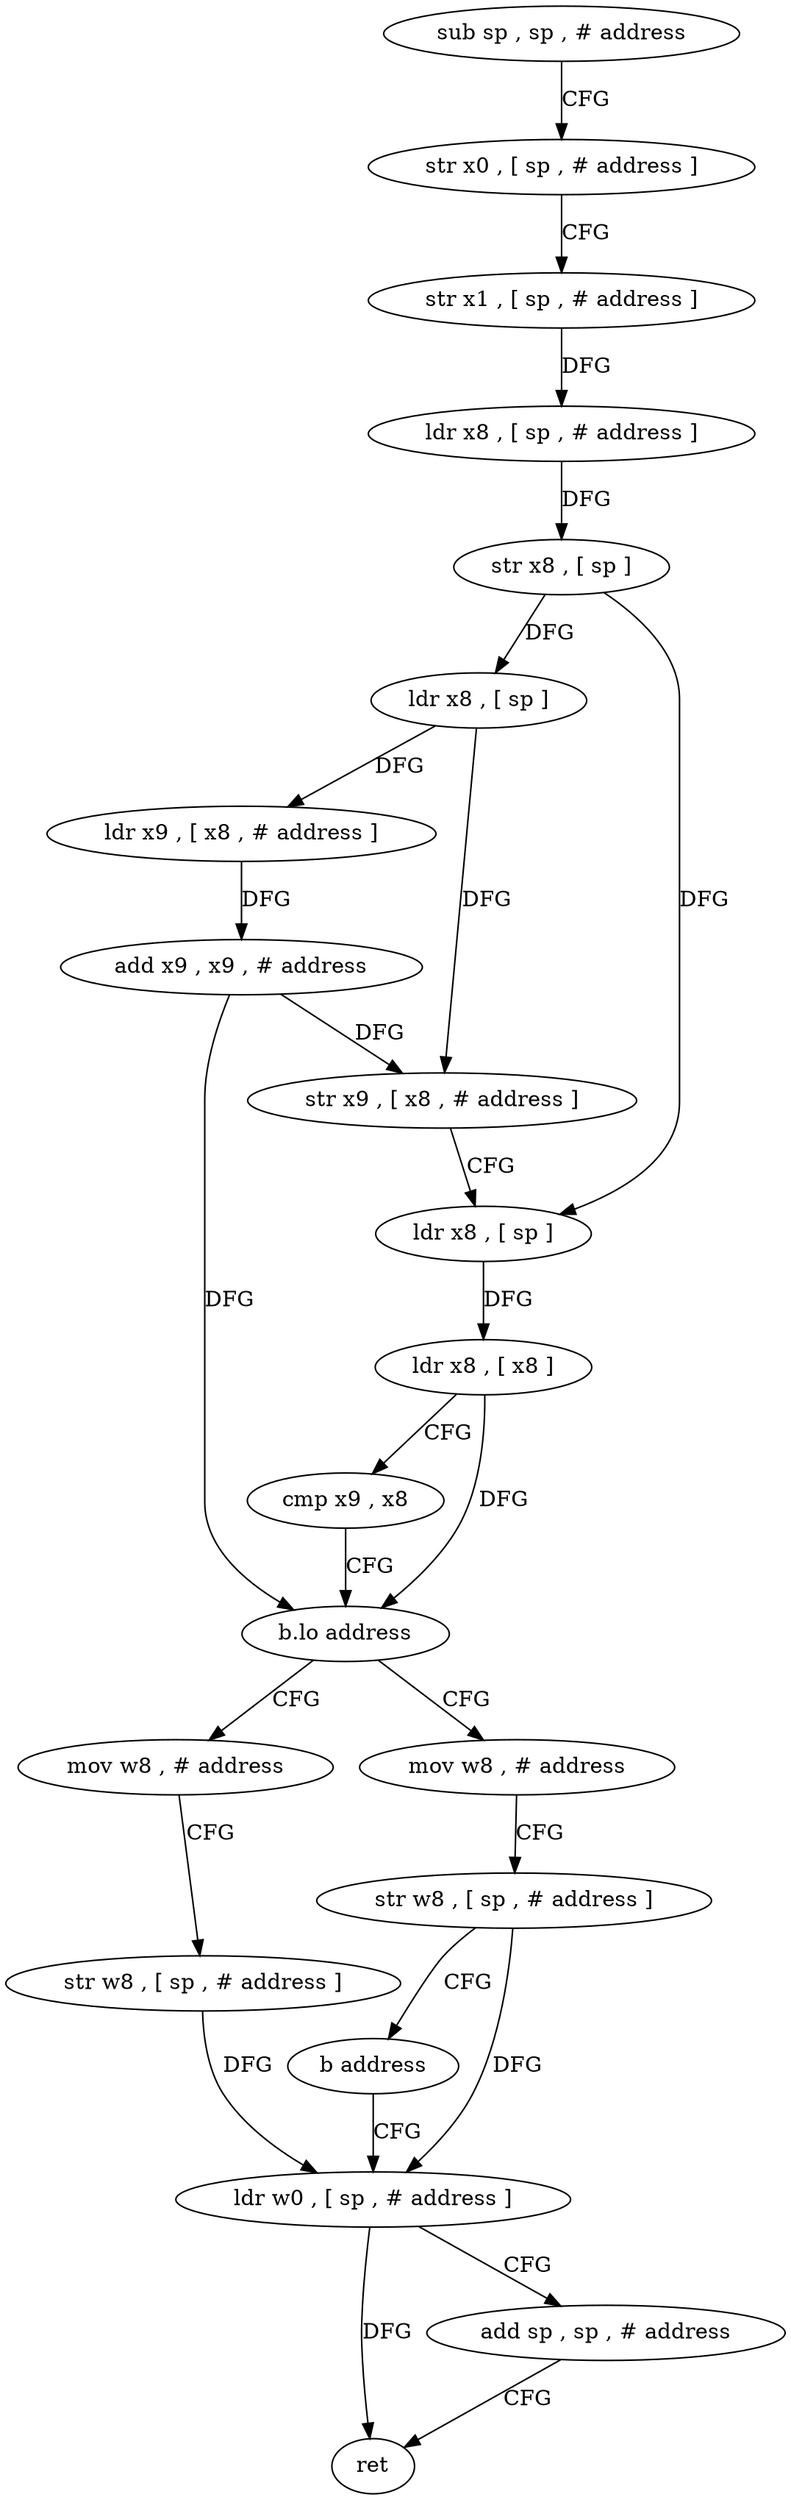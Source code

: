 digraph "func" {
"4214508" [label = "sub sp , sp , # address" ]
"4214512" [label = "str x0 , [ sp , # address ]" ]
"4214516" [label = "str x1 , [ sp , # address ]" ]
"4214520" [label = "ldr x8 , [ sp , # address ]" ]
"4214524" [label = "str x8 , [ sp ]" ]
"4214528" [label = "ldr x8 , [ sp ]" ]
"4214532" [label = "ldr x9 , [ x8 , # address ]" ]
"4214536" [label = "add x9 , x9 , # address" ]
"4214540" [label = "str x9 , [ x8 , # address ]" ]
"4214544" [label = "ldr x8 , [ sp ]" ]
"4214548" [label = "ldr x8 , [ x8 ]" ]
"4214552" [label = "cmp x9 , x8" ]
"4214556" [label = "b.lo address" ]
"4214572" [label = "mov w8 , # address" ]
"4214560" [label = "mov w8 , # address" ]
"4214576" [label = "str w8 , [ sp , # address ]" ]
"4214580" [label = "ldr w0 , [ sp , # address ]" ]
"4214564" [label = "str w8 , [ sp , # address ]" ]
"4214568" [label = "b address" ]
"4214584" [label = "add sp , sp , # address" ]
"4214588" [label = "ret" ]
"4214508" -> "4214512" [ label = "CFG" ]
"4214512" -> "4214516" [ label = "CFG" ]
"4214516" -> "4214520" [ label = "DFG" ]
"4214520" -> "4214524" [ label = "DFG" ]
"4214524" -> "4214528" [ label = "DFG" ]
"4214524" -> "4214544" [ label = "DFG" ]
"4214528" -> "4214532" [ label = "DFG" ]
"4214528" -> "4214540" [ label = "DFG" ]
"4214532" -> "4214536" [ label = "DFG" ]
"4214536" -> "4214540" [ label = "DFG" ]
"4214536" -> "4214556" [ label = "DFG" ]
"4214540" -> "4214544" [ label = "CFG" ]
"4214544" -> "4214548" [ label = "DFG" ]
"4214548" -> "4214552" [ label = "CFG" ]
"4214548" -> "4214556" [ label = "DFG" ]
"4214552" -> "4214556" [ label = "CFG" ]
"4214556" -> "4214572" [ label = "CFG" ]
"4214556" -> "4214560" [ label = "CFG" ]
"4214572" -> "4214576" [ label = "CFG" ]
"4214560" -> "4214564" [ label = "CFG" ]
"4214576" -> "4214580" [ label = "DFG" ]
"4214580" -> "4214584" [ label = "CFG" ]
"4214580" -> "4214588" [ label = "DFG" ]
"4214564" -> "4214568" [ label = "CFG" ]
"4214564" -> "4214580" [ label = "DFG" ]
"4214568" -> "4214580" [ label = "CFG" ]
"4214584" -> "4214588" [ label = "CFG" ]
}
